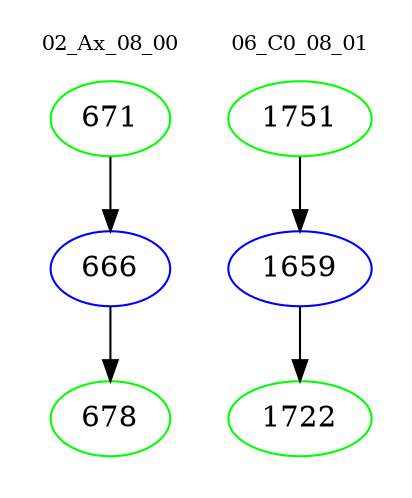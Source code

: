 digraph{
subgraph cluster_0 {
color = white
label = "02_Ax_08_00";
fontsize=10;
T0_671 [label="671", color="green"]
T0_671 -> T0_666 [color="black"]
T0_666 [label="666", color="blue"]
T0_666 -> T0_678 [color="black"]
T0_678 [label="678", color="green"]
}
subgraph cluster_1 {
color = white
label = "06_C0_08_01";
fontsize=10;
T1_1751 [label="1751", color="green"]
T1_1751 -> T1_1659 [color="black"]
T1_1659 [label="1659", color="blue"]
T1_1659 -> T1_1722 [color="black"]
T1_1722 [label="1722", color="green"]
}
}
